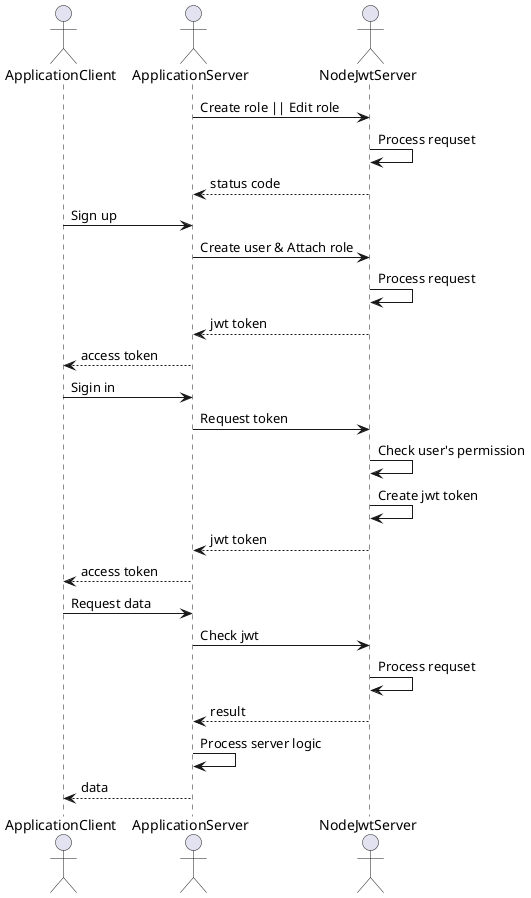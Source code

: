 @startuml

  actor ApplicationClient
  actor ApplicationServer
  actor NodeJwtServer

  ApplicationServer -> NodeJwtServer: Create role || Edit role
  NodeJwtServer -> NodeJwtServer: Process requset
  NodeJwtServer --> ApplicationServer: status code

  ApplicationClient -> ApplicationServer: Sign up
  ApplicationServer -> NodeJwtServer: Create user & Attach role
  NodeJwtServer -> NodeJwtServer: Process request
  NodeJwtServer --> ApplicationServer: jwt token
  ApplicationServer --> ApplicationClient: access token

  ApplicationClient -> ApplicationServer: Sigin in
  ApplicationServer -> NodeJwtServer: Request token
  NodeJwtServer -> NodeJwtServer: Check user's permission
  NodeJwtServer -> NodeJwtServer: Create jwt token
  NodeJwtServer --> ApplicationServer: jwt token
  ApplicationServer --> ApplicationClient: access token
  
  ApplicationClient -> ApplicationServer: Request data
  ApplicationServer -> NodeJwtServer: Check jwt
  NodeJwtServer -> NodeJwtServer: Process requset
  NodeJwtServer --> ApplicationServer: result
  ApplicationServer -> ApplicationServer: Process server logic
  ApplicationServer --> ApplicationClient: data
  
@enduml